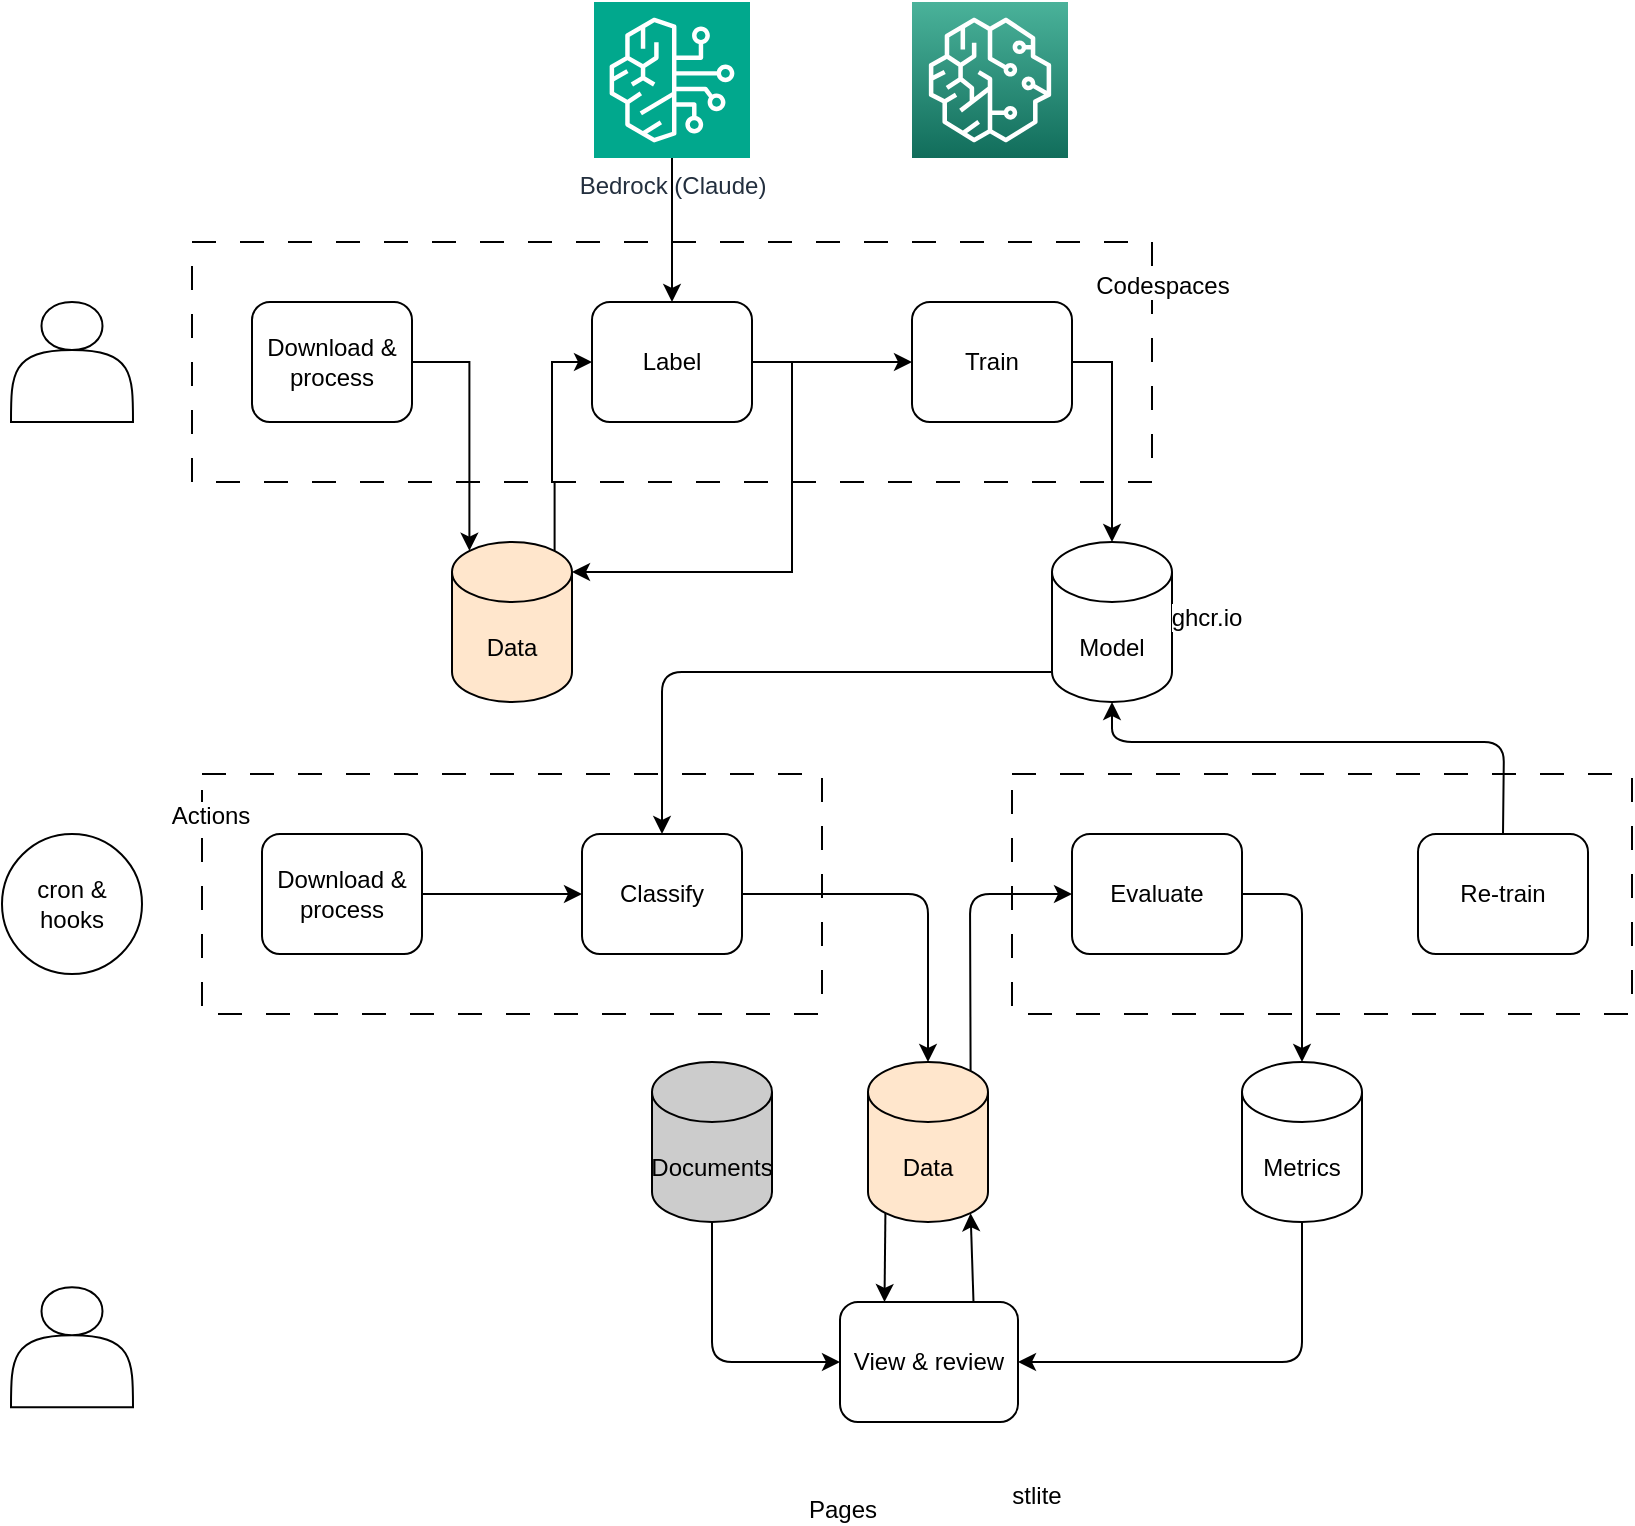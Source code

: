 <mxfile>
    <diagram name="Page-1" id="EIs0QDrCgCYcQES1bfm9">
        <mxGraphModel dx="1783" dy="2087" grid="1" gridSize="10" guides="1" tooltips="1" connect="1" arrows="1" fold="1" page="1" pageScale="1" pageWidth="850" pageHeight="1100" math="0" shadow="0">
            <root>
                <mxCell id="0"/>
                <mxCell id="1" parent="0"/>
                <mxCell id="32" value="" style="rounded=0;whiteSpace=wrap;html=1;fillColor=none;dashed=1;dashPattern=12 12;" vertex="1" parent="1">
                    <mxGeometry x="520" y="366" width="310" height="120" as="geometry"/>
                </mxCell>
                <mxCell id="8Tdg4UU7yCLZjyfxyjp9-22" value="" style="rounded=0;whiteSpace=wrap;html=1;fillColor=none;dashed=1;dashPattern=12 12;" parent="1" vertex="1">
                    <mxGeometry x="115" y="366" width="310" height="120" as="geometry"/>
                </mxCell>
                <mxCell id="8Tdg4UU7yCLZjyfxyjp9-23" value="" style="rounded=0;whiteSpace=wrap;html=1;fillColor=none;dashed=1;dashPattern=12 12;" parent="1" vertex="1">
                    <mxGeometry x="110" y="100" width="480" height="120" as="geometry"/>
                </mxCell>
                <mxCell id="8Tdg4UU7yCLZjyfxyjp9-42" style="edgeStyle=orthogonalEdgeStyle;rounded=0;orthogonalLoop=1;jettySize=auto;html=1;exitX=0.855;exitY=0;exitDx=0;exitDy=4.35;exitPerimeter=0;entryX=0;entryY=0.5;entryDx=0;entryDy=0;" parent="1" source="8Tdg4UU7yCLZjyfxyjp9-1" target="8Tdg4UU7yCLZjyfxyjp9-13" edge="1">
                    <mxGeometry relative="1" as="geometry">
                        <Array as="points">
                            <mxPoint x="290" y="220"/>
                            <mxPoint x="290" y="160"/>
                        </Array>
                    </mxGeometry>
                </mxCell>
                <mxCell id="8Tdg4UU7yCLZjyfxyjp9-1" value="Data" style="shape=cylinder3;whiteSpace=wrap;html=1;boundedLbl=1;backgroundOutline=1;size=15;fillColor=#FFE6CC;" parent="1" vertex="1">
                    <mxGeometry x="240" y="250" width="60" height="80" as="geometry"/>
                </mxCell>
                <mxCell id="35" style="edgeStyle=none;html=1;exitX=0;exitY=1;exitDx=0;exitDy=-15;exitPerimeter=0;entryX=0.5;entryY=0;entryDx=0;entryDy=0;" edge="1" parent="1" source="8Tdg4UU7yCLZjyfxyjp9-2" target="8Tdg4UU7yCLZjyfxyjp9-10">
                    <mxGeometry relative="1" as="geometry">
                        <Array as="points">
                            <mxPoint x="345" y="315"/>
                        </Array>
                    </mxGeometry>
                </mxCell>
                <mxCell id="8Tdg4UU7yCLZjyfxyjp9-2" value="Model" style="shape=cylinder3;whiteSpace=wrap;html=1;boundedLbl=1;backgroundOutline=1;size=15;" parent="1" vertex="1">
                    <mxGeometry x="540" y="250" width="60" height="80" as="geometry"/>
                </mxCell>
                <mxCell id="8Tdg4UU7yCLZjyfxyjp9-5" value="" style="shape=actor;whiteSpace=wrap;html=1;" parent="1" vertex="1">
                    <mxGeometry x="19.5" y="130" width="61" height="60" as="geometry"/>
                </mxCell>
                <mxCell id="8Tdg4UU7yCLZjyfxyjp9-8" value="cron &amp;amp; hooks" style="ellipse;whiteSpace=wrap;html=1;aspect=fixed;" parent="1" vertex="1">
                    <mxGeometry x="15" y="396" width="70" height="70" as="geometry"/>
                </mxCell>
                <mxCell id="8Tdg4UU7yCLZjyfxyjp9-9" value="Download &amp;amp; process" style="rounded=1;whiteSpace=wrap;html=1;" parent="1" vertex="1">
                    <mxGeometry x="140" y="130" width="80" height="60" as="geometry"/>
                </mxCell>
                <mxCell id="17" style="edgeStyle=none;html=1;exitX=1;exitY=0.5;exitDx=0;exitDy=0;entryX=0.5;entryY=0;entryDx=0;entryDy=0;entryPerimeter=0;" edge="1" parent="1" source="8Tdg4UU7yCLZjyfxyjp9-10" target="11">
                    <mxGeometry relative="1" as="geometry">
                        <Array as="points">
                            <mxPoint x="478" y="426"/>
                        </Array>
                    </mxGeometry>
                </mxCell>
                <mxCell id="8Tdg4UU7yCLZjyfxyjp9-10" value="Classify" style="rounded=1;whiteSpace=wrap;html=1;" parent="1" vertex="1">
                    <mxGeometry x="305" y="396" width="80" height="60" as="geometry"/>
                </mxCell>
                <mxCell id="8Tdg4UU7yCLZjyfxyjp9-11" value="Bedrock (Claude)" style="sketch=0;points=[[0,0,0],[0.25,0,0],[0.5,0,0],[0.75,0,0],[1,0,0],[0,1,0],[0.25,1,0],[0.5,1,0],[0.75,1,0],[1,1,0],[0,0.25,0],[0,0.5,0],[0,0.75,0],[1,0.25,0],[1,0.5,0],[1,0.75,0]];outlineConnect=0;fontColor=#232F3E;fillColor=#01A88D;strokeColor=#ffffff;dashed=0;verticalLabelPosition=bottom;verticalAlign=top;align=center;html=1;fontSize=12;fontStyle=0;aspect=fixed;shape=mxgraph.aws4.resourceIcon;resIcon=mxgraph.aws4.bedrock;" parent="1" vertex="1">
                    <mxGeometry x="311" y="-20" width="78" height="78" as="geometry"/>
                </mxCell>
                <mxCell id="8Tdg4UU7yCLZjyfxyjp9-24" style="edgeStyle=orthogonalEdgeStyle;rounded=0;orthogonalLoop=1;jettySize=auto;html=1;exitX=1;exitY=0.5;exitDx=0;exitDy=0;entryX=0;entryY=0.5;entryDx=0;entryDy=0;" parent="1" source="8Tdg4UU7yCLZjyfxyjp9-12" target="8Tdg4UU7yCLZjyfxyjp9-10" edge="1">
                    <mxGeometry relative="1" as="geometry"/>
                </mxCell>
                <mxCell id="8Tdg4UU7yCLZjyfxyjp9-12" value="Download &amp;amp; process" style="rounded=1;whiteSpace=wrap;html=1;" parent="1" vertex="1">
                    <mxGeometry x="145" y="396" width="80" height="60" as="geometry"/>
                </mxCell>
                <mxCell id="8Tdg4UU7yCLZjyfxyjp9-18" style="edgeStyle=orthogonalEdgeStyle;rounded=0;orthogonalLoop=1;jettySize=auto;html=1;exitX=1;exitY=0.5;exitDx=0;exitDy=0;entryX=0;entryY=0.5;entryDx=0;entryDy=0;" parent="1" source="8Tdg4UU7yCLZjyfxyjp9-13" target="8Tdg4UU7yCLZjyfxyjp9-14" edge="1">
                    <mxGeometry relative="1" as="geometry"/>
                </mxCell>
                <mxCell id="8Tdg4UU7yCLZjyfxyjp9-13" value="Label" style="rounded=1;whiteSpace=wrap;html=1;" parent="1" vertex="1">
                    <mxGeometry x="310" y="130" width="80" height="60" as="geometry"/>
                </mxCell>
                <mxCell id="8Tdg4UU7yCLZjyfxyjp9-14" value="Train" style="rounded=1;whiteSpace=wrap;html=1;" parent="1" vertex="1">
                    <mxGeometry x="470" y="130" width="80" height="60" as="geometry"/>
                </mxCell>
                <mxCell id="8Tdg4UU7yCLZjyfxyjp9-16" style="edgeStyle=orthogonalEdgeStyle;rounded=0;orthogonalLoop=1;jettySize=auto;html=1;exitX=1;exitY=0.5;exitDx=0;exitDy=0;entryX=0.145;entryY=0;entryDx=0;entryDy=4.35;entryPerimeter=0;" parent="1" source="8Tdg4UU7yCLZjyfxyjp9-9" target="8Tdg4UU7yCLZjyfxyjp9-1" edge="1">
                    <mxGeometry relative="1" as="geometry"/>
                </mxCell>
                <mxCell id="8Tdg4UU7yCLZjyfxyjp9-19" style="edgeStyle=orthogonalEdgeStyle;rounded=0;orthogonalLoop=1;jettySize=auto;html=1;exitX=1;exitY=0.5;exitDx=0;exitDy=0;entryX=1;entryY=0;entryDx=0;entryDy=15;entryPerimeter=0;" parent="1" source="8Tdg4UU7yCLZjyfxyjp9-13" target="8Tdg4UU7yCLZjyfxyjp9-1" edge="1">
                    <mxGeometry relative="1" as="geometry"/>
                </mxCell>
                <mxCell id="8Tdg4UU7yCLZjyfxyjp9-28" style="edgeStyle=orthogonalEdgeStyle;rounded=0;orthogonalLoop=1;jettySize=auto;html=1;exitX=1;exitY=0.5;exitDx=0;exitDy=0;entryX=0.5;entryY=0;entryDx=0;entryDy=0;entryPerimeter=0;" parent="1" source="8Tdg4UU7yCLZjyfxyjp9-14" target="8Tdg4UU7yCLZjyfxyjp9-2" edge="1">
                    <mxGeometry relative="1" as="geometry"/>
                </mxCell>
                <mxCell id="8Tdg4UU7yCLZjyfxyjp9-30" value="Codespaces" style="shape=image;html=1;verticalAlign=top;verticalLabelPosition=bottom;labelBackgroundColor=#ffffff;imageAspect=0;aspect=fixed;image=https://cdn4.iconfinder.com/data/icons/social-media-and-logos-12/32/Logo_Github-128.png" parent="1" vertex="1">
                    <mxGeometry x="570" y="58" width="50" height="50" as="geometry"/>
                </mxCell>
                <mxCell id="8Tdg4UU7yCLZjyfxyjp9-31" value="Actions" style="shape=image;html=1;verticalAlign=top;verticalLabelPosition=bottom;labelBackgroundColor=#ffffff;imageAspect=0;aspect=fixed;image=https://cdn4.iconfinder.com/data/icons/ionicons/512/icon-social-github-outline-128.png" parent="1" vertex="1">
                    <mxGeometry x="93" y="321" width="52" height="52" as="geometry"/>
                </mxCell>
                <mxCell id="8Tdg4UU7yCLZjyfxyjp9-40" style="edgeStyle=orthogonalEdgeStyle;rounded=0;orthogonalLoop=1;jettySize=auto;html=1;entryX=0.5;entryY=0;entryDx=0;entryDy=0;" parent="1" source="8Tdg4UU7yCLZjyfxyjp9-11" target="8Tdg4UU7yCLZjyfxyjp9-13" edge="1">
                    <mxGeometry relative="1" as="geometry"/>
                </mxCell>
                <mxCell id="8Tdg4UU7yCLZjyfxyjp9-43" value="ghcr.io" style="shape=image;html=1;verticalAlign=top;verticalLabelPosition=bottom;labelBackgroundColor=#ffffff;imageAspect=0;aspect=fixed;image=https://cdn0.iconfinder.com/data/icons/social-media-2104/24/social_media_social_media_logo_docker-128.png" parent="1" vertex="1">
                    <mxGeometry x="590" y="220" width="54" height="54" as="geometry"/>
                </mxCell>
                <mxCell id="23" style="edgeStyle=none;html=1;exitX=0.5;exitY=1;exitDx=0;exitDy=0;exitPerimeter=0;entryX=1;entryY=0.5;entryDx=0;entryDy=0;" edge="1" parent="1" source="2" target="4">
                    <mxGeometry relative="1" as="geometry">
                        <Array as="points">
                            <mxPoint x="665" y="660"/>
                        </Array>
                    </mxGeometry>
                </mxCell>
                <mxCell id="2" value="Metrics" style="shape=cylinder3;whiteSpace=wrap;html=1;boundedLbl=1;backgroundOutline=1;size=15;" vertex="1" parent="1">
                    <mxGeometry x="635" y="510" width="60" height="80" as="geometry"/>
                </mxCell>
                <mxCell id="28" style="edgeStyle=none;html=1;exitX=0.75;exitY=0;exitDx=0;exitDy=0;entryX=0.855;entryY=1;entryDx=0;entryDy=-4.35;entryPerimeter=0;" edge="1" parent="1" source="4" target="11">
                    <mxGeometry relative="1" as="geometry"/>
                </mxCell>
                <mxCell id="4" value="View &amp;amp; review" style="rounded=1;whiteSpace=wrap;html=1;" vertex="1" parent="1">
                    <mxGeometry x="434" y="630" width="89" height="60" as="geometry"/>
                </mxCell>
                <mxCell id="5" value="" style="shape=actor;whiteSpace=wrap;html=1;" vertex="1" parent="1">
                    <mxGeometry x="19.5" y="622.64" width="61" height="60" as="geometry"/>
                </mxCell>
                <mxCell id="30" style="edgeStyle=none;html=1;exitX=1;exitY=0.5;exitDx=0;exitDy=0;entryX=0.5;entryY=0;entryDx=0;entryDy=0;entryPerimeter=0;" edge="1" parent="1" source="9" target="2">
                    <mxGeometry relative="1" as="geometry">
                        <Array as="points">
                            <mxPoint x="665" y="426"/>
                        </Array>
                    </mxGeometry>
                </mxCell>
                <mxCell id="9" value="Evaluate" style="rounded=1;whiteSpace=wrap;html=1;" vertex="1" parent="1">
                    <mxGeometry x="550" y="396" width="85" height="60" as="geometry"/>
                </mxCell>
                <mxCell id="25" style="edgeStyle=none;html=1;exitX=0.145;exitY=1;exitDx=0;exitDy=-4.35;exitPerimeter=0;entryX=0.25;entryY=0;entryDx=0;entryDy=0;" edge="1" parent="1" source="11" target="4">
                    <mxGeometry relative="1" as="geometry"/>
                </mxCell>
                <mxCell id="29" style="edgeStyle=none;html=1;exitX=0.855;exitY=0;exitDx=0;exitDy=4.35;exitPerimeter=0;entryX=0;entryY=0.5;entryDx=0;entryDy=0;" edge="1" parent="1" source="11" target="9">
                    <mxGeometry relative="1" as="geometry">
                        <Array as="points">
                            <mxPoint x="499" y="426"/>
                        </Array>
                    </mxGeometry>
                </mxCell>
                <mxCell id="11" value="Data" style="shape=cylinder3;whiteSpace=wrap;html=1;boundedLbl=1;backgroundOutline=1;size=15;fillColor=#FFE6CC;" vertex="1" parent="1">
                    <mxGeometry x="448" y="510" width="60" height="80" as="geometry"/>
                </mxCell>
                <mxCell id="21" style="edgeStyle=none;html=1;exitX=0.5;exitY=1;exitDx=0;exitDy=0;exitPerimeter=0;entryX=0;entryY=0.5;entryDx=0;entryDy=0;" edge="1" parent="1" source="12" target="4">
                    <mxGeometry relative="1" as="geometry">
                        <Array as="points">
                            <mxPoint x="370" y="660"/>
                        </Array>
                    </mxGeometry>
                </mxCell>
                <mxCell id="12" value="Documents" style="shape=cylinder3;whiteSpace=wrap;html=1;boundedLbl=1;backgroundOutline=1;size=15;fillColor=#CCCCCC;" vertex="1" parent="1">
                    <mxGeometry x="340" y="510" width="60" height="80" as="geometry"/>
                </mxCell>
                <mxCell id="13" value="stlite" style="shape=image;verticalLabelPosition=bottom;labelBackgroundColor=default;verticalAlign=top;aspect=fixed;imageAspect=0;image=https://streamlit.io/images/brand/streamlit-mark-color.png;" vertex="1" parent="1">
                    <mxGeometry x="505" y="682.64" width="55" height="30.2" as="geometry"/>
                </mxCell>
                <mxCell id="31" style="edgeStyle=none;html=1;exitX=0.5;exitY=0;exitDx=0;exitDy=0;entryX=0.5;entryY=1;entryDx=0;entryDy=0;entryPerimeter=0;" edge="1" parent="1" source="19" target="8Tdg4UU7yCLZjyfxyjp9-2">
                    <mxGeometry relative="1" as="geometry">
                        <Array as="points">
                            <mxPoint x="766" y="350"/>
                            <mxPoint x="570" y="350"/>
                        </Array>
                    </mxGeometry>
                </mxCell>
                <mxCell id="19" value="Re-train" style="rounded=1;whiteSpace=wrap;html=1;" vertex="1" parent="1">
                    <mxGeometry x="723" y="396" width="85" height="60" as="geometry"/>
                </mxCell>
                <mxCell id="33" value="Pages" style="shape=image;html=1;verticalAlign=top;verticalLabelPosition=bottom;labelBackgroundColor=#ffffff;imageAspect=0;aspect=fixed;image=https://cdn4.iconfinder.com/data/icons/social-media-and-logos-12/32/Logo_Github-128.png" vertex="1" parent="1">
                    <mxGeometry x="410" y="670" width="50" height="50" as="geometry"/>
                </mxCell>
                <mxCell id="34" value="" style="sketch=0;points=[[0,0,0],[0.25,0,0],[0.5,0,0],[0.75,0,0],[1,0,0],[0,1,0],[0.25,1,0],[0.5,1,0],[0.75,1,0],[1,1,0],[0,0.25,0],[0,0.5,0],[0,0.75,0],[1,0.25,0],[1,0.5,0],[1,0.75,0]];outlineConnect=0;fontColor=#232F3E;gradientColor=#4AB29A;gradientDirection=north;fillColor=#116D5B;strokeColor=#ffffff;dashed=0;verticalLabelPosition=bottom;verticalAlign=top;align=center;html=1;fontSize=12;fontStyle=0;aspect=fixed;shape=mxgraph.aws4.resourceIcon;resIcon=mxgraph.aws4.sagemaker;" vertex="1" parent="1">
                    <mxGeometry x="470" y="-20" width="78" height="78" as="geometry"/>
                </mxCell>
            </root>
        </mxGraphModel>
    </diagram>
</mxfile>